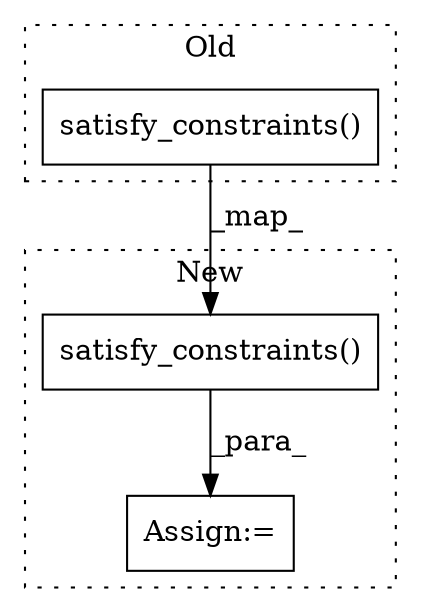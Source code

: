 digraph G {
subgraph cluster0 {
1 [label="satisfy_constraints()" a="75" s="8488,8529" l="25,1" shape="box"];
label = "Old";
style="dotted";
}
subgraph cluster1 {
2 [label="satisfy_constraints()" a="75" s="8634,8675" l="25,1" shape="box"];
3 [label="Assign:=" a="68" s="8619" l="15" shape="box"];
label = "New";
style="dotted";
}
1 -> 2 [label="_map_"];
2 -> 3 [label="_para_"];
}